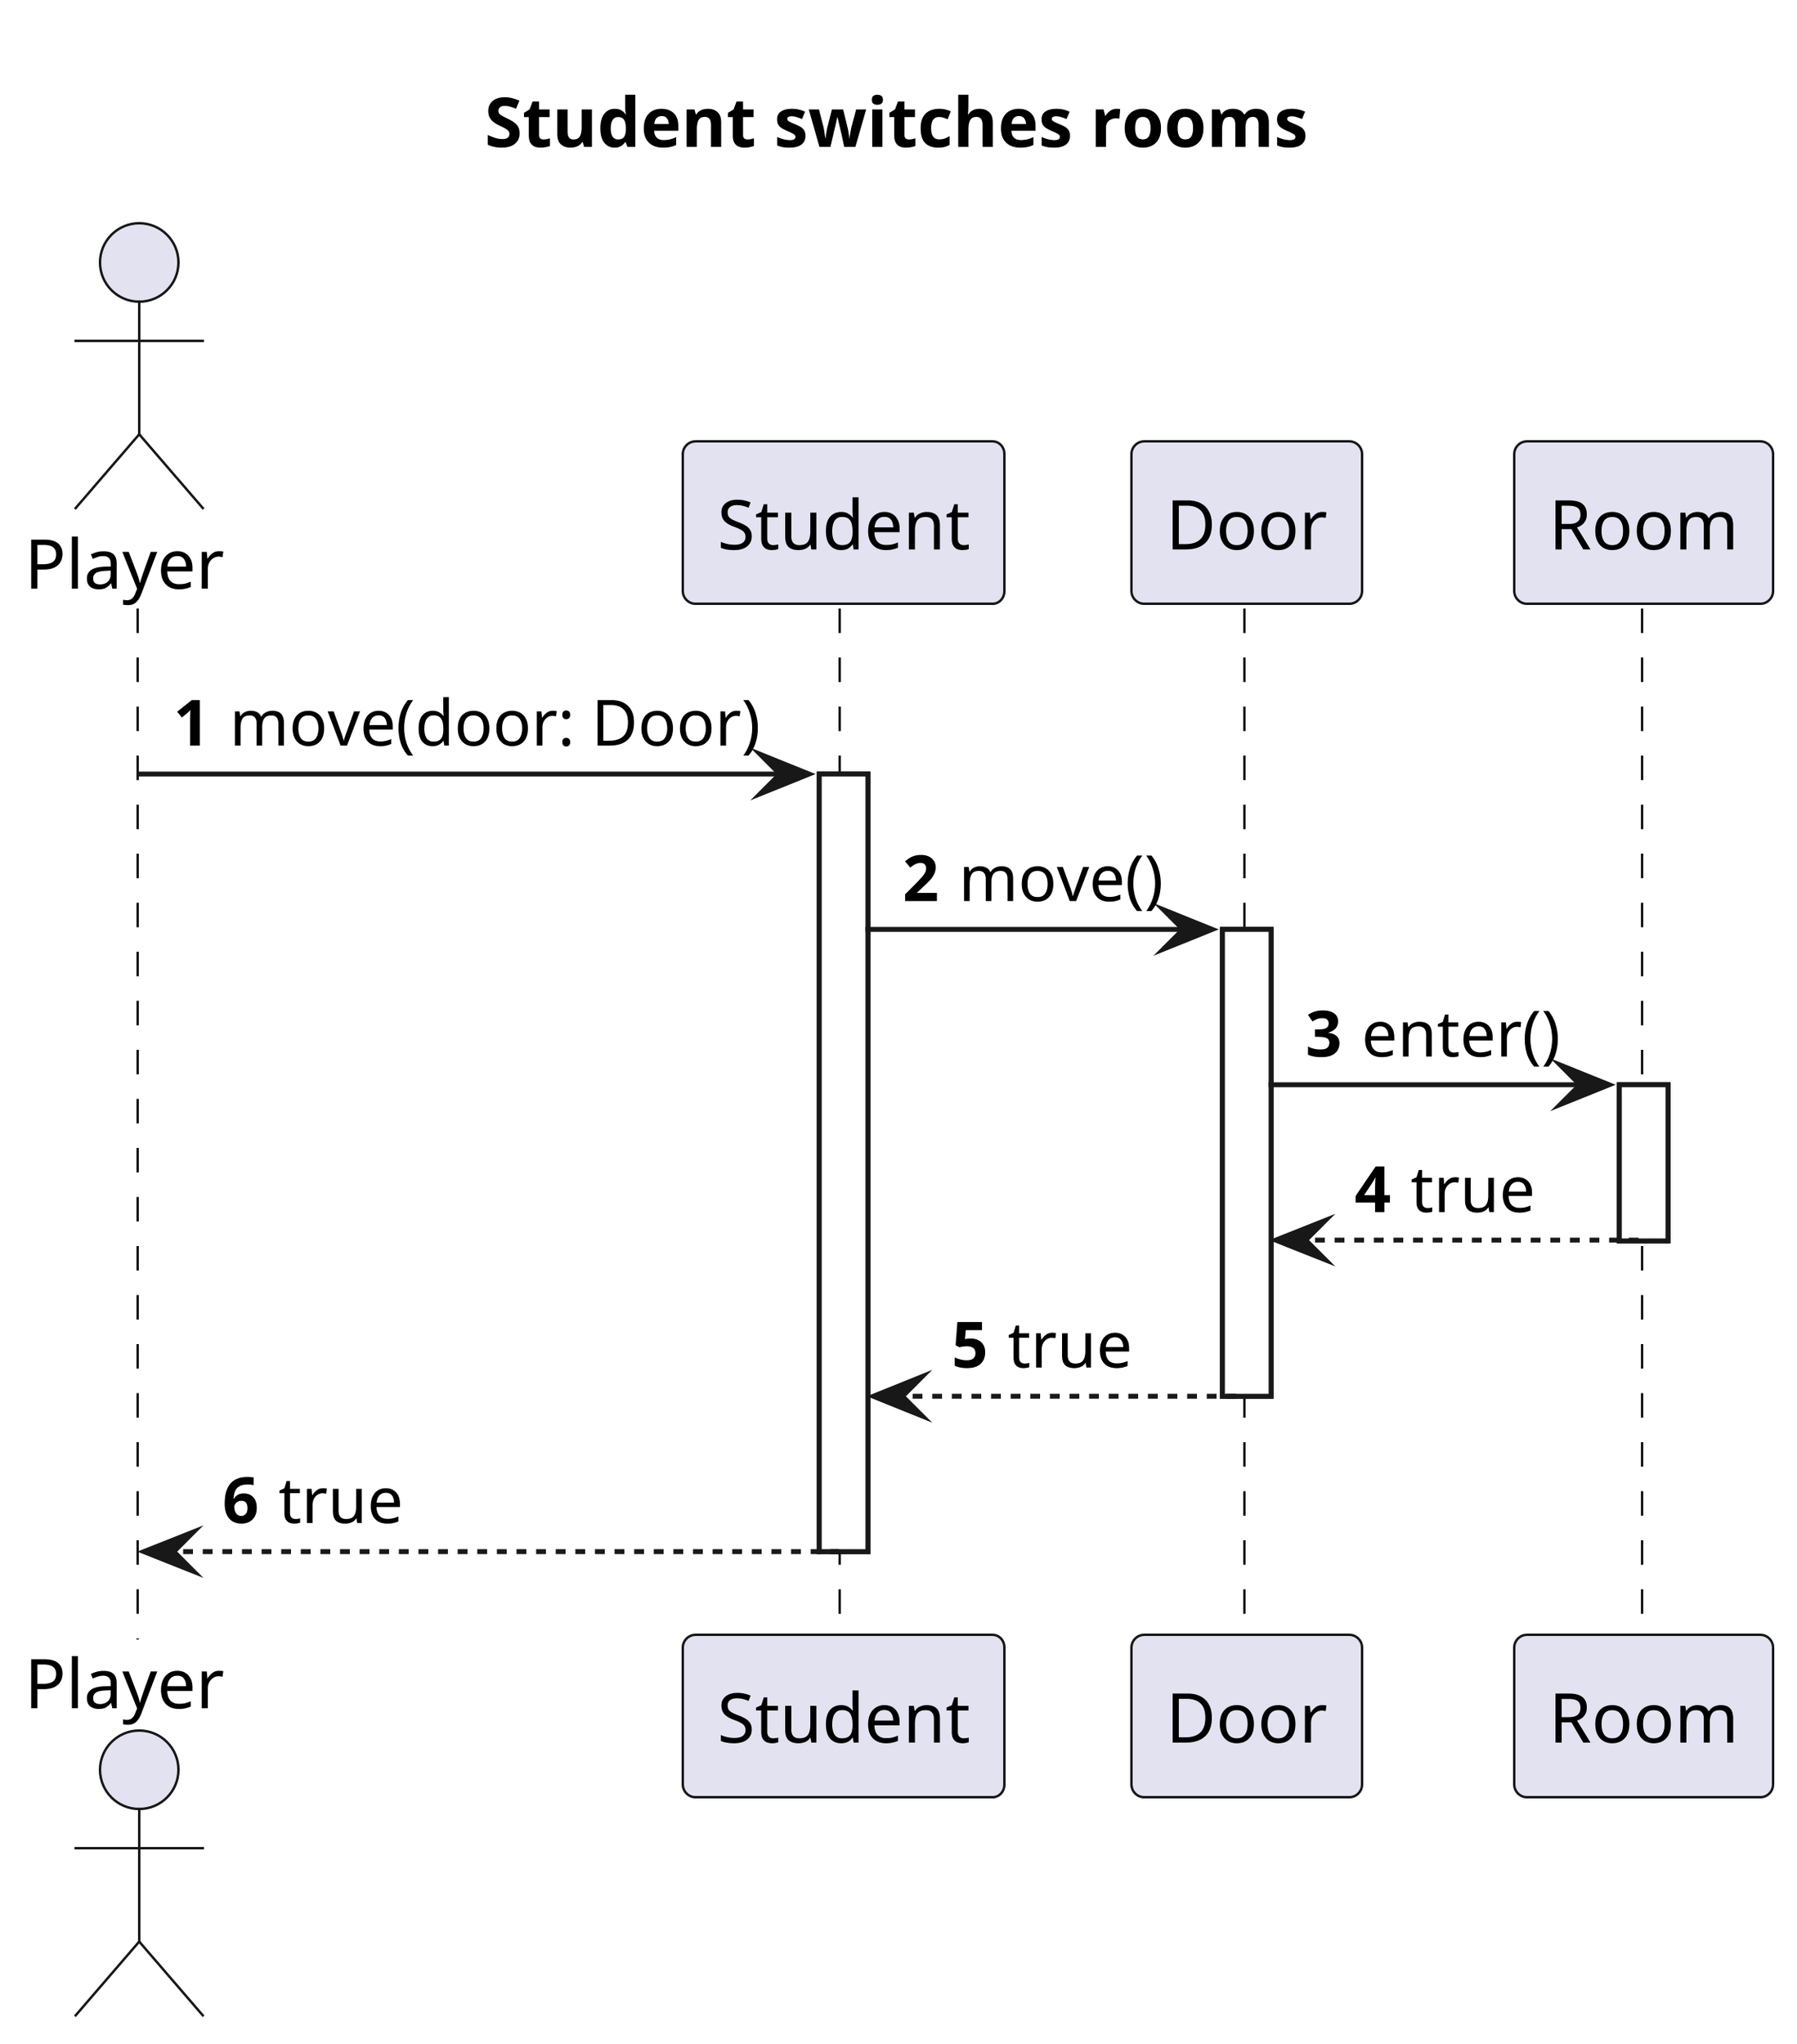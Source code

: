 @startuml
'https://plantuml.com/sequence-diagram

autonumber
title Student switches rooms
skinparam dpi 600

actor Player as p
participant Student as s
participant Door as d
participant Room as r

p -> s: move(door: Door)
activate s

s -> d: move()
activate d

d -> r: enter()
activate r

return true

return true

return true

@enduml